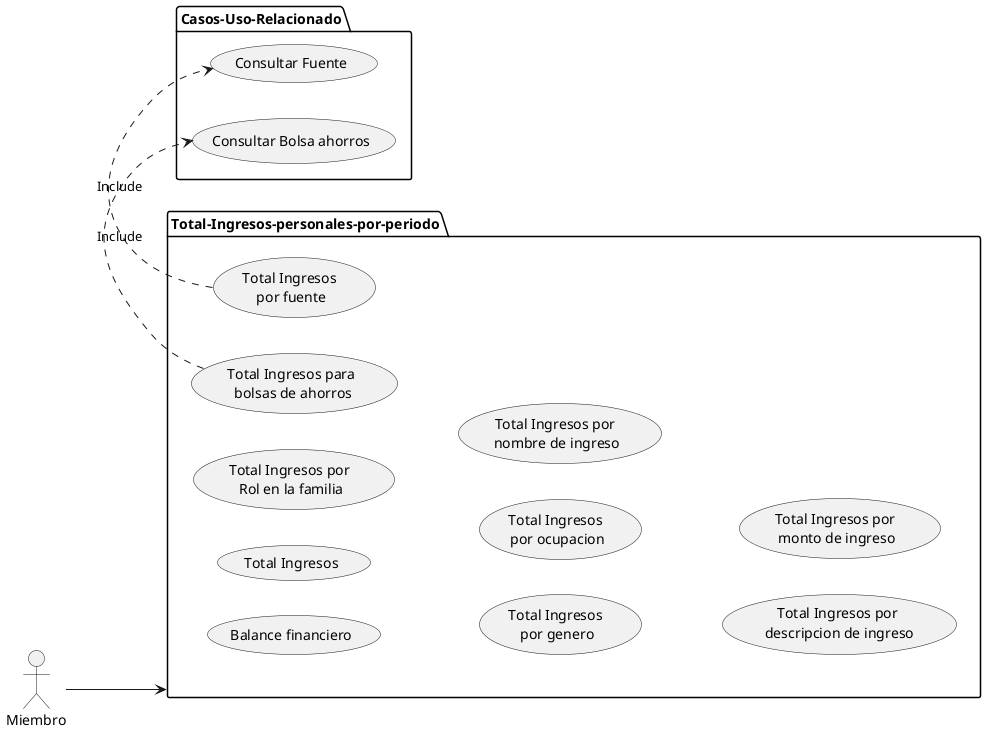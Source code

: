 @startuml
left to right direction
' Actores

:Miembro: as Act3

' Casos de uso
package Casos-Uso-Relacionado as PCKG1{
  (Consultar Fuente) as CU1
  (Consultar Bolsa ahorros) as CU2
}
 package Total-Ingresos-personales-por-periodo as PCKG2{
     (Balance financiero) as CU3 
    (Total Ingresos) as CU4 
    (Total Ingresos \npor fuente) as CU5 
     CU5 .> CU1 : Include
    (Total Ingresos por \nRol en la familia) as CU6
    (Total Ingresos \npor genero) as CU7
    (Total Ingresos para\n bolsas de ahorros) as CU8 
    CU8 .> CU2 : Include
    (Total Ingresos \npor ocupacion) as CU9 
    (Total Ingresos por \nnombre de ingreso) as CU10 
    (Total Ingresos por \ndescripcion de ingreso) as CU11 
    (Total Ingresos por \nmonto de ingreso) as CU12 
}
Act3 --> PCKG2



@enduml
